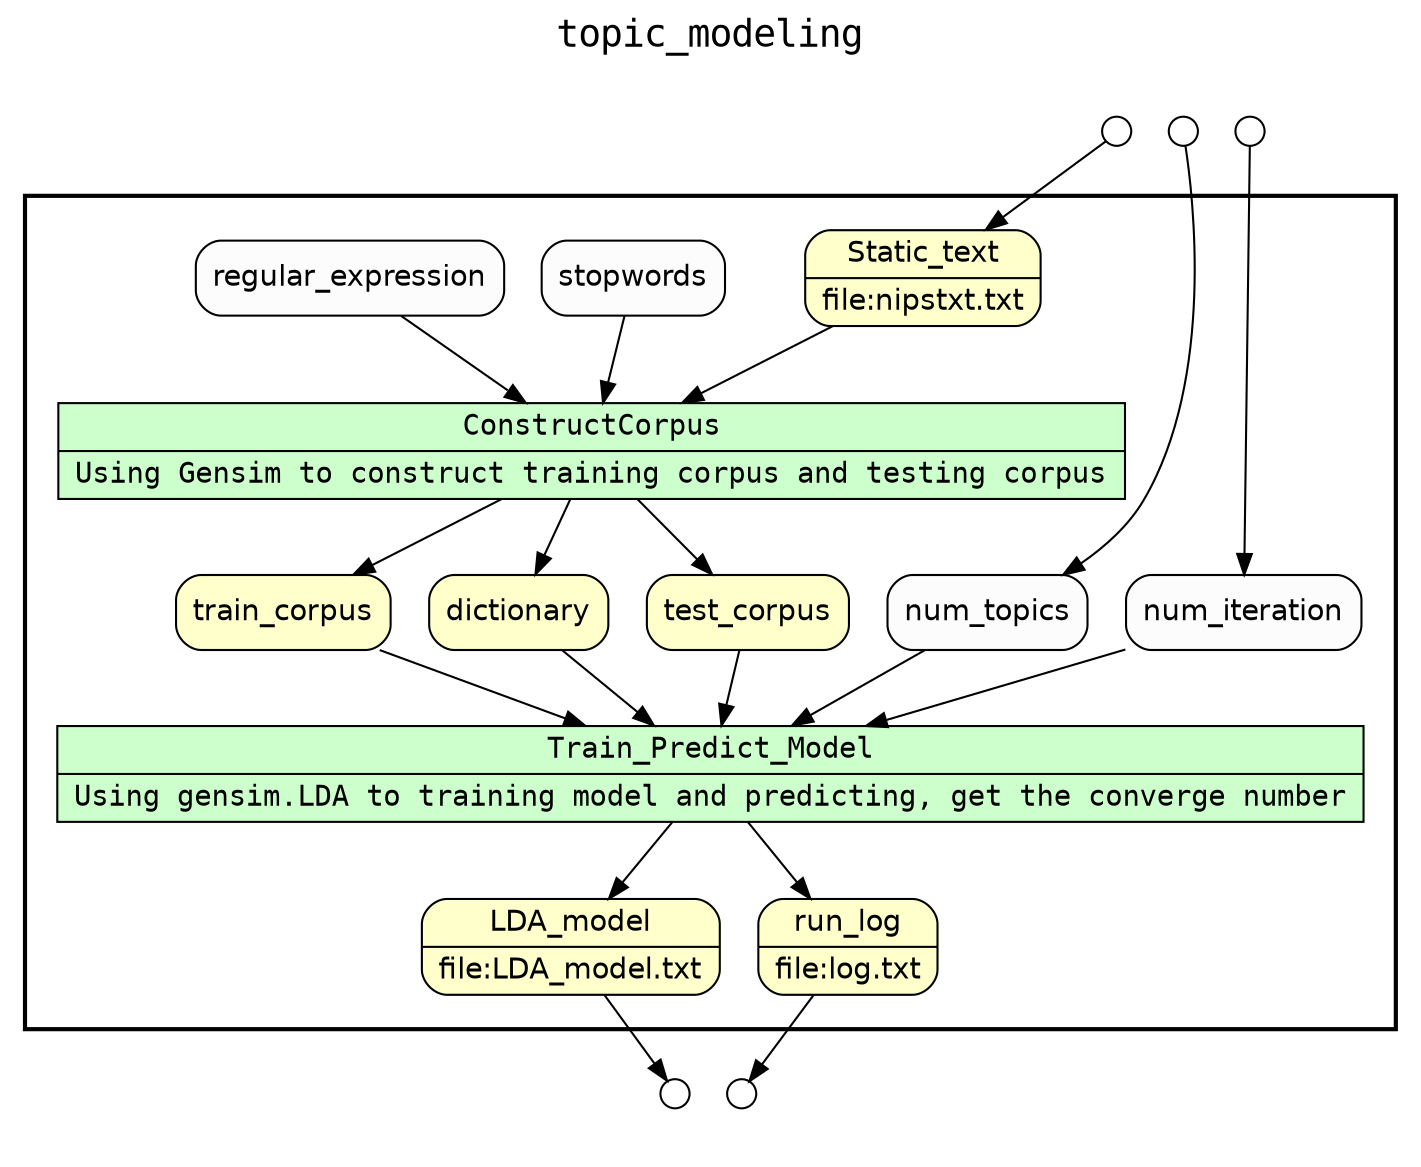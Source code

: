 digraph Workflow {
rankdir=TB
fontname=Courier; fontsize=18; labelloc=t
label=topic_modeling
subgraph cluster_workflow_box_outer { label=""; color=black; penwidth=2
subgraph cluster_workflow_box_inner { label=""; color=white
node[shape=box style=filled fillcolor="#CCFFCC" peripheries=1 fontname=Courier]
node[shape=box style=filled fillcolor="#CCFFCC" peripheries=2 fontname=Courier]
ConstructCorpus [shape=record rankdir=LR label="{<f0> ConstructCorpus |<f1> Using Gensim to construct training corpus and testing corpus}"];
Train_Predict_Model [shape=record rankdir=LR label="{<f0> Train_Predict_Model |<f1> Using gensim.LDA to training model and predicting, get the converge number}"];
node[shape=box style="rounded,filled" fillcolor="#FFFFCC" peripheries=1 fontname=Helvetica]
LDA_model [shape=record rankdir=LR label="{<f0> LDA_model |<f1> file\:LDA_model.txt}"];
run_log [shape=record rankdir=LR label="{<f0> run_log |<f1> file\:log.txt}"];
Static_text [shape=record rankdir=LR label="{<f0> Static_text |<f1> file\:nipstxt.txt}"];
train_corpus
dictionary
test_corpus
node[shape=box style="rounded,filled" fillcolor="#FCFCFC" peripheries=1 fontname=Helvetica]
num_iteration
num_topics
ConstructCorpus -> dictionary
ConstructCorpus -> train_corpus
ConstructCorpus -> test_corpus
Static_text -> ConstructCorpus
stopwords -> ConstructCorpus
regular_expression -> ConstructCorpus
Train_Predict_Model -> LDA_model
Train_Predict_Model -> run_log
train_corpus -> Train_Predict_Model
dictionary -> Train_Predict_Model
test_corpus -> Train_Predict_Model
num_iteration -> Train_Predict_Model
num_topics -> Train_Predict_Model
}}
subgraph cluster_input_ports_group_outer { label=""; color=white
subgraph cluster_input_ports_group_inner { label=""; color=white
node[shape=circle style="rounded,filled" fillcolor="#FFFFFF" peripheries=1 fontname=Helvetica width=0.2]
Static_text_input_port [label=""]
num_topics_input_port [label=""]
num_iteration_input_port [label=""]
}}
subgraph cluster_output_ports_group_outer { label=""; color=white
subgraph cluster_output_ports_group_inner { label=""; color=white
node[shape=circle style="rounded,filled" fillcolor="#FFFFFF" peripheries=1 fontname=Helvetica width=0.2]
LDA_model_output_port [label=""]
run_log_output_port [label=""]
}}
Static_text_input_port -> Static_text
num_topics_input_port -> num_topics
num_iteration_input_port -> num_iteration
LDA_model -> LDA_model_output_port
run_log -> run_log_output_port
}
